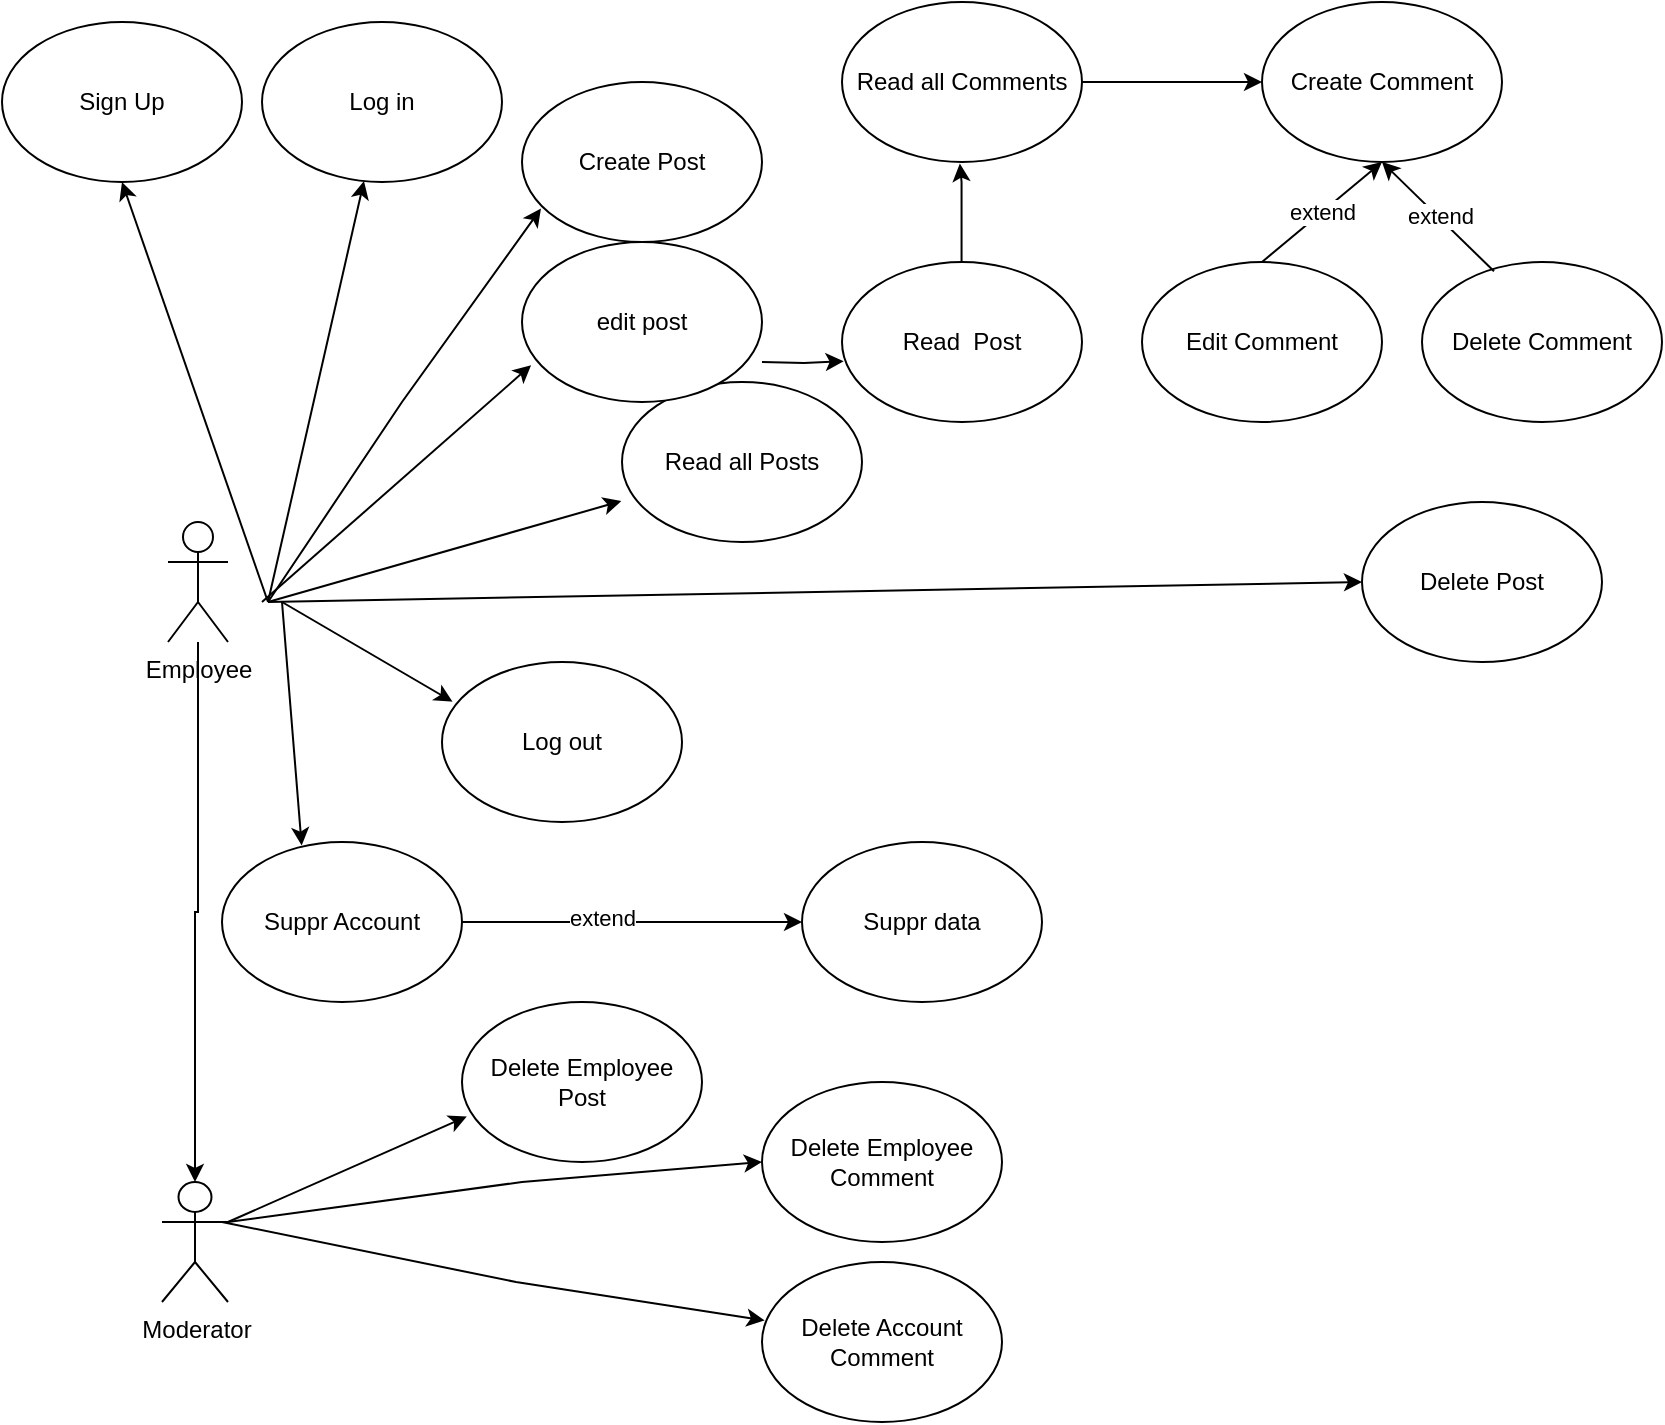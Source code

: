 <mxfile version="24.7.5">
  <diagram name="Page-1" id="iKPrquf_zxJa9iMQII7V">
    <mxGraphModel dx="2117" dy="621" grid="1" gridSize="10" guides="1" tooltips="1" connect="1" arrows="1" fold="1" page="1" pageScale="1" pageWidth="827" pageHeight="1169" math="0" shadow="0">
      <root>
        <mxCell id="0" />
        <mxCell id="1" parent="0" />
        <mxCell id="fEI5dRQC70E_6iLXg3Oc-5" value="" style="endArrow=classic;html=1;rounded=0;entryX=0.5;entryY=1;entryDx=0;entryDy=0;" parent="1" target="fEI5dRQC70E_6iLXg3Oc-11" edge="1">
          <mxGeometry width="50" height="50" relative="1" as="geometry">
            <mxPoint x="113" y="320" as="sourcePoint" />
            <mxPoint x="153" y="150" as="targetPoint" />
          </mxGeometry>
        </mxCell>
        <mxCell id="fEI5dRQC70E_6iLXg3Oc-28" value="" style="edgeStyle=orthogonalEdgeStyle;rounded=0;orthogonalLoop=1;jettySize=auto;html=1;" parent="1" source="fEI5dRQC70E_6iLXg3Oc-8" target="fEI5dRQC70E_6iLXg3Oc-27" edge="1">
          <mxGeometry relative="1" as="geometry" />
        </mxCell>
        <mxCell id="fEI5dRQC70E_6iLXg3Oc-8" value="Employee" style="shape=umlActor;verticalLabelPosition=bottom;verticalAlign=top;html=1;outlineConnect=0;" parent="1" vertex="1">
          <mxGeometry x="63" y="280" width="30" height="60" as="geometry" />
        </mxCell>
        <mxCell id="fEI5dRQC70E_6iLXg3Oc-11" value="Sign Up" style="ellipse;whiteSpace=wrap;html=1;" parent="1" vertex="1">
          <mxGeometry x="-20" y="30" width="120" height="80" as="geometry" />
        </mxCell>
        <mxCell id="fEI5dRQC70E_6iLXg3Oc-12" value="" style="endArrow=classic;html=1;rounded=0;" parent="1" target="fEI5dRQC70E_6iLXg3Oc-13" edge="1">
          <mxGeometry width="50" height="50" relative="1" as="geometry">
            <mxPoint x="113" y="320" as="sourcePoint" />
            <mxPoint x="163" y="270" as="targetPoint" />
          </mxGeometry>
        </mxCell>
        <mxCell id="fEI5dRQC70E_6iLXg3Oc-13" value="Log in" style="ellipse;whiteSpace=wrap;html=1;" parent="1" vertex="1">
          <mxGeometry x="110" y="30" width="120" height="80" as="geometry" />
        </mxCell>
        <mxCell id="fEI5dRQC70E_6iLXg3Oc-14" value="" style="endArrow=classic;html=1;rounded=0;entryX=0.079;entryY=0.791;entryDx=0;entryDy=0;entryPerimeter=0;" parent="1" target="fEI5dRQC70E_6iLXg3Oc-15" edge="1">
          <mxGeometry width="50" height="50" relative="1" as="geometry">
            <mxPoint x="113" y="320" as="sourcePoint" />
            <mxPoint x="343" y="280" as="targetPoint" />
            <Array as="points">
              <mxPoint x="180" y="220" />
            </Array>
          </mxGeometry>
        </mxCell>
        <mxCell id="fEI5dRQC70E_6iLXg3Oc-15" value="Create Post" style="ellipse;whiteSpace=wrap;html=1;" parent="1" vertex="1">
          <mxGeometry x="240" y="60" width="120" height="80" as="geometry" />
        </mxCell>
        <mxCell id="fEI5dRQC70E_6iLXg3Oc-16" value="" style="endArrow=classic;html=1;rounded=0;entryX=-0.003;entryY=0.744;entryDx=0;entryDy=0;entryPerimeter=0;" parent="1" target="fEI5dRQC70E_6iLXg3Oc-17" edge="1">
          <mxGeometry width="50" height="50" relative="1" as="geometry">
            <mxPoint x="113" y="320" as="sourcePoint" />
            <mxPoint x="430" y="240.0" as="targetPoint" />
          </mxGeometry>
        </mxCell>
        <mxCell id="fEI5dRQC70E_6iLXg3Oc-24" value="" style="edgeStyle=orthogonalEdgeStyle;rounded=0;orthogonalLoop=1;jettySize=auto;html=1;entryX=0.007;entryY=0.62;entryDx=0;entryDy=0;entryPerimeter=0;" parent="1" target="fEI5dRQC70E_6iLXg3Oc-20" edge="1">
          <mxGeometry relative="1" as="geometry">
            <mxPoint x="360" y="200.0" as="sourcePoint" />
            <mxPoint x="380" y="160.0" as="targetPoint" />
          </mxGeometry>
        </mxCell>
        <mxCell id="fEI5dRQC70E_6iLXg3Oc-17" value="Read all Posts" style="ellipse;whiteSpace=wrap;html=1;" parent="1" vertex="1">
          <mxGeometry x="290" y="210" width="120" height="80" as="geometry" />
        </mxCell>
        <mxCell id="fEI5dRQC70E_6iLXg3Oc-20" value="Read&amp;nbsp; Post" style="ellipse;whiteSpace=wrap;html=1;" parent="1" vertex="1">
          <mxGeometry x="400" y="150" width="120" height="80" as="geometry" />
        </mxCell>
        <mxCell id="fEI5dRQC70E_6iLXg3Oc-25" value="" style="endArrow=classic;html=1;rounded=0;entryX=0;entryY=0.5;entryDx=0;entryDy=0;" parent="1" target="fEI5dRQC70E_6iLXg3Oc-26" edge="1">
          <mxGeometry width="50" height="50" relative="1" as="geometry">
            <mxPoint x="113" y="320" as="sourcePoint" />
            <mxPoint x="343" y="450" as="targetPoint" />
          </mxGeometry>
        </mxCell>
        <mxCell id="fEI5dRQC70E_6iLXg3Oc-26" value="Delete Post" style="ellipse;whiteSpace=wrap;html=1;" parent="1" vertex="1">
          <mxGeometry x="660" y="270" width="120" height="80" as="geometry" />
        </mxCell>
        <mxCell id="fEI5dRQC70E_6iLXg3Oc-27" value="Moderator" style="shape=umlActor;verticalLabelPosition=bottom;verticalAlign=top;html=1;outlineConnect=0;" parent="1" vertex="1">
          <mxGeometry x="60" y="610" width="33" height="60" as="geometry" />
        </mxCell>
        <mxCell id="fEI5dRQC70E_6iLXg3Oc-29" value="Delete Employee Post" style="ellipse;whiteSpace=wrap;html=1;" parent="1" vertex="1">
          <mxGeometry x="210" y="520" width="120" height="80" as="geometry" />
        </mxCell>
        <mxCell id="fEI5dRQC70E_6iLXg3Oc-30" value="" style="endArrow=classic;html=1;rounded=0;entryX=0.02;entryY=0.715;entryDx=0;entryDy=0;entryPerimeter=0;" parent="1" target="fEI5dRQC70E_6iLXg3Oc-29" edge="1">
          <mxGeometry width="50" height="50" relative="1" as="geometry">
            <mxPoint x="93" y="630" as="sourcePoint" />
            <mxPoint x="283" y="770" as="targetPoint" />
          </mxGeometry>
        </mxCell>
        <mxCell id="fEI5dRQC70E_6iLXg3Oc-31" value="" style="endArrow=classic;html=1;rounded=0;exitX=1;exitY=0.333;exitDx=0;exitDy=0;exitPerimeter=0;" parent="1" source="fEI5dRQC70E_6iLXg3Oc-27" edge="1">
          <mxGeometry width="50" height="50" relative="1" as="geometry">
            <mxPoint x="100" y="630" as="sourcePoint" />
            <mxPoint x="360" y="600" as="targetPoint" />
            <Array as="points">
              <mxPoint x="240" y="610" />
            </Array>
          </mxGeometry>
        </mxCell>
        <mxCell id="fEI5dRQC70E_6iLXg3Oc-32" value="Delete Employee Comment" style="ellipse;whiteSpace=wrap;html=1;" parent="1" vertex="1">
          <mxGeometry x="360" y="560" width="120" height="80" as="geometry" />
        </mxCell>
        <mxCell id="fEI5dRQC70E_6iLXg3Oc-33" value="Read all Comments" style="ellipse;whiteSpace=wrap;html=1;" parent="1" vertex="1">
          <mxGeometry x="400" y="20" width="120" height="80" as="geometry" />
        </mxCell>
        <mxCell id="fEI5dRQC70E_6iLXg3Oc-34" value="" style="endArrow=classic;html=1;rounded=0;exitX=0.5;exitY=0;exitDx=0;exitDy=0;entryX=0.491;entryY=1.01;entryDx=0;entryDy=0;entryPerimeter=0;" parent="1" target="fEI5dRQC70E_6iLXg3Oc-33" edge="1">
          <mxGeometry width="50" height="50" relative="1" as="geometry">
            <mxPoint x="459.78" y="150" as="sourcePoint" />
            <mxPoint x="459.78" y="102" as="targetPoint" />
            <Array as="points">
              <mxPoint x="459.78" y="110" />
            </Array>
          </mxGeometry>
        </mxCell>
        <mxCell id="fEI5dRQC70E_6iLXg3Oc-35" value="Create Comment" style="ellipse;whiteSpace=wrap;html=1;" parent="1" vertex="1">
          <mxGeometry x="610" y="20" width="120" height="80" as="geometry" />
        </mxCell>
        <mxCell id="fEI5dRQC70E_6iLXg3Oc-37" value="" style="endArrow=classic;html=1;rounded=0;entryX=0;entryY=0.5;entryDx=0;entryDy=0;exitX=1;exitY=0.5;exitDx=0;exitDy=0;" parent="1" source="fEI5dRQC70E_6iLXg3Oc-33" target="fEI5dRQC70E_6iLXg3Oc-35" edge="1">
          <mxGeometry width="50" height="50" relative="1" as="geometry">
            <mxPoint x="635" y="78" as="sourcePoint" />
            <mxPoint x="590" y="130" as="targetPoint" />
            <Array as="points" />
          </mxGeometry>
        </mxCell>
        <mxCell id="fEI5dRQC70E_6iLXg3Oc-39" value="" style="endArrow=classic;html=1;rounded=0;exitX=0.5;exitY=0;exitDx=0;exitDy=0;entryX=0.5;entryY=1;entryDx=0;entryDy=0;" parent="1" source="fEI5dRQC70E_6iLXg3Oc-40" target="fEI5dRQC70E_6iLXg3Oc-35" edge="1">
          <mxGeometry width="50" height="50" relative="1" as="geometry">
            <mxPoint x="738" y="160" as="sourcePoint" />
            <mxPoint x="738" y="120" as="targetPoint" />
            <Array as="points" />
          </mxGeometry>
        </mxCell>
        <mxCell id="fEI5dRQC70E_6iLXg3Oc-65" value="extend" style="edgeLabel;html=1;align=center;verticalAlign=middle;resizable=0;points=[];" parent="fEI5dRQC70E_6iLXg3Oc-39" vertex="1" connectable="0">
          <mxGeometry x="-0.001" relative="1" as="geometry">
            <mxPoint as="offset" />
          </mxGeometry>
        </mxCell>
        <mxCell id="fEI5dRQC70E_6iLXg3Oc-40" value="Edit Comment" style="ellipse;whiteSpace=wrap;html=1;" parent="1" vertex="1">
          <mxGeometry x="550" y="150" width="120" height="80" as="geometry" />
        </mxCell>
        <mxCell id="fEI5dRQC70E_6iLXg3Oc-43" value="Delete Comment" style="ellipse;whiteSpace=wrap;html=1;" parent="1" vertex="1">
          <mxGeometry x="690" y="150" width="120" height="80" as="geometry" />
        </mxCell>
        <mxCell id="fEI5dRQC70E_6iLXg3Oc-45" value="Log out" style="ellipse;whiteSpace=wrap;html=1;" parent="1" vertex="1">
          <mxGeometry x="200" y="350" width="120" height="80" as="geometry" />
        </mxCell>
        <mxCell id="fEI5dRQC70E_6iLXg3Oc-47" value="" style="endArrow=classic;html=1;rounded=0;entryX=0.044;entryY=0.248;entryDx=0;entryDy=0;entryPerimeter=0;" parent="1" target="fEI5dRQC70E_6iLXg3Oc-45" edge="1">
          <mxGeometry width="50" height="50" relative="1" as="geometry">
            <mxPoint x="120" y="320" as="sourcePoint" />
            <mxPoint x="185" y="380" as="targetPoint" />
            <Array as="points">
              <mxPoint x="120" y="320" />
            </Array>
          </mxGeometry>
        </mxCell>
        <mxCell id="fEI5dRQC70E_6iLXg3Oc-48" value="" style="endArrow=classic;html=1;rounded=0;entryX=0.332;entryY=0.022;entryDx=0;entryDy=0;entryPerimeter=0;" parent="1" target="fEI5dRQC70E_6iLXg3Oc-49" edge="1">
          <mxGeometry width="50" height="50" relative="1" as="geometry">
            <mxPoint x="120" y="320" as="sourcePoint" />
            <mxPoint x="120" y="440" as="targetPoint" />
            <Array as="points" />
          </mxGeometry>
        </mxCell>
        <mxCell id="fEI5dRQC70E_6iLXg3Oc-61" style="edgeStyle=orthogonalEdgeStyle;rounded=0;orthogonalLoop=1;jettySize=auto;html=1;exitX=1;exitY=0.5;exitDx=0;exitDy=0;entryX=0;entryY=0.5;entryDx=0;entryDy=0;" parent="1" source="fEI5dRQC70E_6iLXg3Oc-49" target="fEI5dRQC70E_6iLXg3Oc-62" edge="1">
          <mxGeometry relative="1" as="geometry">
            <mxPoint x="290" y="480.29" as="targetPoint" />
          </mxGeometry>
        </mxCell>
        <mxCell id="fEI5dRQC70E_6iLXg3Oc-63" value="extend" style="edgeLabel;html=1;align=center;verticalAlign=middle;resizable=0;points=[];" parent="fEI5dRQC70E_6iLXg3Oc-61" vertex="1" connectable="0">
          <mxGeometry x="-0.184" y="2" relative="1" as="geometry">
            <mxPoint as="offset" />
          </mxGeometry>
        </mxCell>
        <mxCell id="fEI5dRQC70E_6iLXg3Oc-49" value="Suppr Account" style="ellipse;whiteSpace=wrap;html=1;" parent="1" vertex="1">
          <mxGeometry x="90" y="440" width="120" height="80" as="geometry" />
        </mxCell>
        <mxCell id="fEI5dRQC70E_6iLXg3Oc-50" value="Delete Account Comment" style="ellipse;whiteSpace=wrap;html=1;" parent="1" vertex="1">
          <mxGeometry x="360" y="650" width="120" height="80" as="geometry" />
        </mxCell>
        <mxCell id="fEI5dRQC70E_6iLXg3Oc-51" value="" style="endArrow=classic;html=1;rounded=0;entryX=0.011;entryY=0.365;entryDx=0;entryDy=0;entryPerimeter=0;" parent="1" target="fEI5dRQC70E_6iLXg3Oc-50" edge="1">
          <mxGeometry width="50" height="50" relative="1" as="geometry">
            <mxPoint x="90" y="630" as="sourcePoint" />
            <mxPoint x="360" y="640" as="targetPoint" />
            <Array as="points">
              <mxPoint x="237" y="660" />
            </Array>
          </mxGeometry>
        </mxCell>
        <mxCell id="fEI5dRQC70E_6iLXg3Oc-62" value="Suppr data" style="ellipse;whiteSpace=wrap;html=1;" parent="1" vertex="1">
          <mxGeometry x="380" y="440" width="120" height="80" as="geometry" />
        </mxCell>
        <mxCell id="fEI5dRQC70E_6iLXg3Oc-42" value="" style="endArrow=classic;html=1;rounded=0;exitX=0.3;exitY=0.058;exitDx=0;exitDy=0;entryX=0.5;entryY=1;entryDx=0;entryDy=0;exitPerimeter=0;" parent="1" source="fEI5dRQC70E_6iLXg3Oc-43" target="fEI5dRQC70E_6iLXg3Oc-35" edge="1">
          <mxGeometry width="50" height="50" relative="1" as="geometry">
            <mxPoint x="720" y="150" as="sourcePoint" />
            <mxPoint x="770" y="110" as="targetPoint" />
          </mxGeometry>
        </mxCell>
        <mxCell id="fEI5dRQC70E_6iLXg3Oc-66" value="extend" style="edgeLabel;html=1;align=center;verticalAlign=middle;resizable=0;points=[];" parent="fEI5dRQC70E_6iLXg3Oc-42" vertex="1" connectable="0">
          <mxGeometry x="-0.014" y="-1" relative="1" as="geometry">
            <mxPoint as="offset" />
          </mxGeometry>
        </mxCell>
        <mxCell id="fVaQ3RnZtFxj3tV_Xz9y-1" value="edit post" style="ellipse;whiteSpace=wrap;html=1;" parent="1" vertex="1">
          <mxGeometry x="240" y="140" width="120" height="80" as="geometry" />
        </mxCell>
        <mxCell id="V-rVOTf0C6X0uHEpsDJ4-1" value="" style="endArrow=classic;html=1;rounded=0;entryX=0.038;entryY=0.77;entryDx=0;entryDy=0;entryPerimeter=0;" edge="1" parent="1" target="fVaQ3RnZtFxj3tV_Xz9y-1">
          <mxGeometry width="50" height="50" relative="1" as="geometry">
            <mxPoint x="110" y="320" as="sourcePoint" />
            <mxPoint x="259" y="133" as="targetPoint" />
            <Array as="points" />
          </mxGeometry>
        </mxCell>
      </root>
    </mxGraphModel>
  </diagram>
</mxfile>
